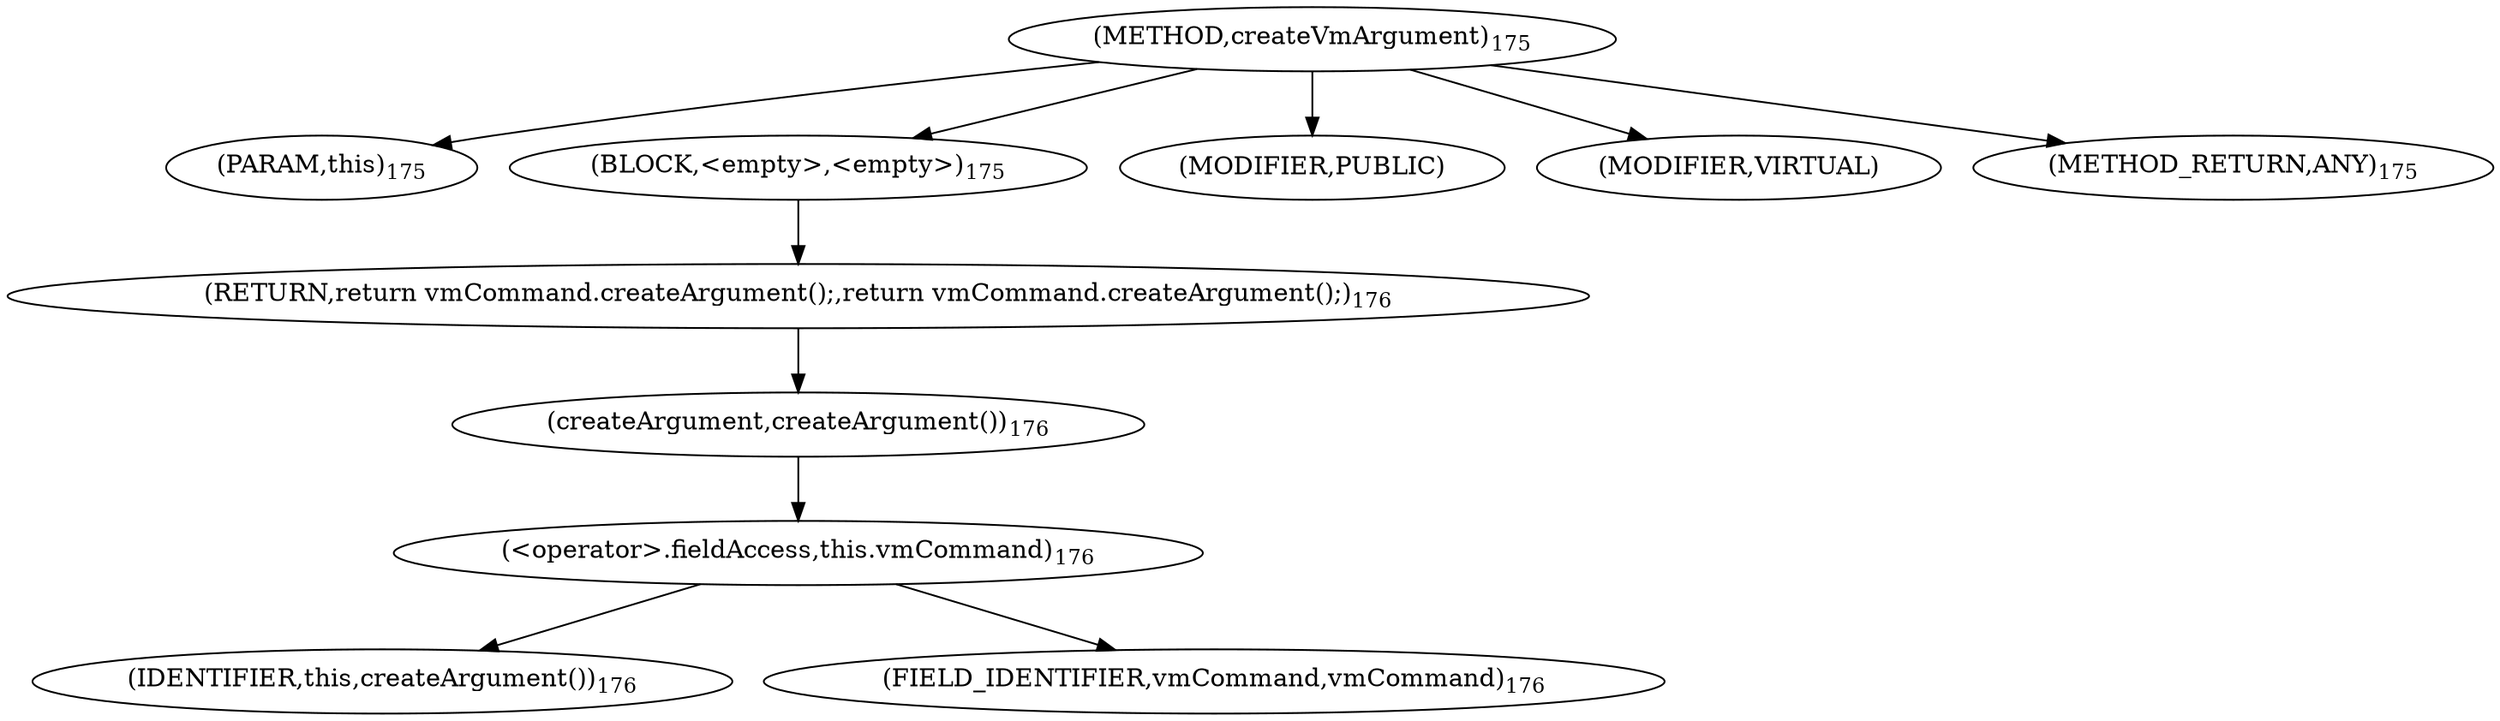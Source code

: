 digraph "createVmArgument" {  
"366" [label = <(METHOD,createVmArgument)<SUB>175</SUB>> ]
"367" [label = <(PARAM,this)<SUB>175</SUB>> ]
"368" [label = <(BLOCK,&lt;empty&gt;,&lt;empty&gt;)<SUB>175</SUB>> ]
"369" [label = <(RETURN,return vmCommand.createArgument();,return vmCommand.createArgument();)<SUB>176</SUB>> ]
"370" [label = <(createArgument,createArgument())<SUB>176</SUB>> ]
"371" [label = <(&lt;operator&gt;.fieldAccess,this.vmCommand)<SUB>176</SUB>> ]
"372" [label = <(IDENTIFIER,this,createArgument())<SUB>176</SUB>> ]
"373" [label = <(FIELD_IDENTIFIER,vmCommand,vmCommand)<SUB>176</SUB>> ]
"374" [label = <(MODIFIER,PUBLIC)> ]
"375" [label = <(MODIFIER,VIRTUAL)> ]
"376" [label = <(METHOD_RETURN,ANY)<SUB>175</SUB>> ]
  "366" -> "367" 
  "366" -> "368" 
  "366" -> "374" 
  "366" -> "375" 
  "366" -> "376" 
  "368" -> "369" 
  "369" -> "370" 
  "370" -> "371" 
  "371" -> "372" 
  "371" -> "373" 
}
